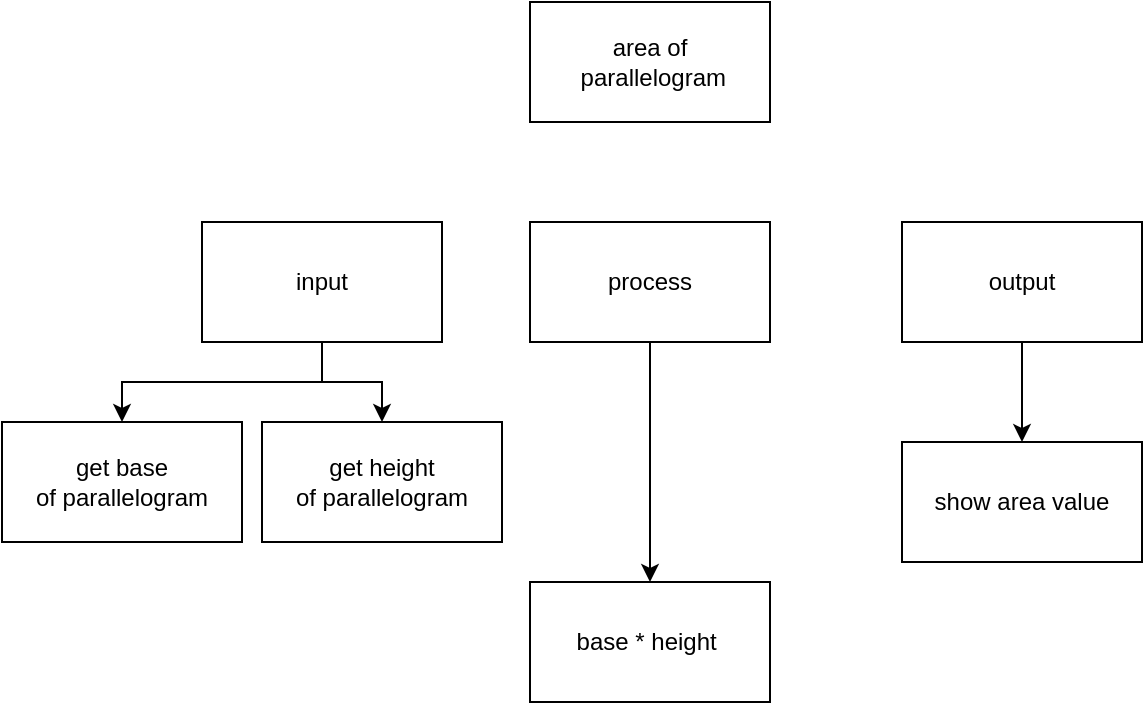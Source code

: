 <mxfile>
    <diagram id="mK13BezkGuQOa2te-tRB" name="Page-1">
        <mxGraphModel dx="1074" dy="741" grid="1" gridSize="10" guides="1" tooltips="1" connect="1" arrows="1" fold="1" page="1" pageScale="1" pageWidth="827" pageHeight="1169" math="0" shadow="0">
            <root>
                <mxCell id="0"/>
                <mxCell id="1" parent="0"/>
                <mxCell id="2" value="area of&lt;br&gt;&amp;nbsp;parallelogram" style="rounded=0;whiteSpace=wrap;html=1;" vertex="1" parent="1">
                    <mxGeometry x="354" y="80" width="120" height="60" as="geometry"/>
                </mxCell>
                <mxCell id="8" style="edgeStyle=orthogonalEdgeStyle;html=1;entryX=0.5;entryY=0;entryDx=0;entryDy=0;rounded=0;" edge="1" parent="1" source="3" target="6">
                    <mxGeometry relative="1" as="geometry"/>
                </mxCell>
                <mxCell id="9" style="edgeStyle=orthogonalEdgeStyle;rounded=0;html=1;" edge="1" parent="1" source="3" target="7">
                    <mxGeometry relative="1" as="geometry"/>
                </mxCell>
                <mxCell id="3" value="input" style="rounded=0;whiteSpace=wrap;html=1;" vertex="1" parent="1">
                    <mxGeometry x="190" y="190" width="120" height="60" as="geometry"/>
                </mxCell>
                <mxCell id="11" style="edgeStyle=orthogonalEdgeStyle;rounded=0;html=1;" edge="1" parent="1" source="4" target="10">
                    <mxGeometry relative="1" as="geometry"/>
                </mxCell>
                <mxCell id="4" value="process" style="rounded=0;whiteSpace=wrap;html=1;" vertex="1" parent="1">
                    <mxGeometry x="354" y="190" width="120" height="60" as="geometry"/>
                </mxCell>
                <mxCell id="13" style="edgeStyle=orthogonalEdgeStyle;rounded=0;html=1;" edge="1" parent="1" source="5" target="12">
                    <mxGeometry relative="1" as="geometry"/>
                </mxCell>
                <mxCell id="5" value="output" style="rounded=0;whiteSpace=wrap;html=1;" vertex="1" parent="1">
                    <mxGeometry x="540" y="190" width="120" height="60" as="geometry"/>
                </mxCell>
                <mxCell id="6" value="get base of&amp;nbsp;parallelogram" style="rounded=0;whiteSpace=wrap;html=1;" vertex="1" parent="1">
                    <mxGeometry x="90" y="290" width="120" height="60" as="geometry"/>
                </mxCell>
                <mxCell id="7" value="get height of&amp;nbsp;parallelogram" style="rounded=0;whiteSpace=wrap;html=1;" vertex="1" parent="1">
                    <mxGeometry x="220" y="290" width="120" height="60" as="geometry"/>
                </mxCell>
                <mxCell id="10" value="base * height&amp;nbsp;" style="rounded=0;whiteSpace=wrap;html=1;" vertex="1" parent="1">
                    <mxGeometry x="354" y="370" width="120" height="60" as="geometry"/>
                </mxCell>
                <mxCell id="12" value="show area value" style="rounded=0;whiteSpace=wrap;html=1;" vertex="1" parent="1">
                    <mxGeometry x="540" y="300" width="120" height="60" as="geometry"/>
                </mxCell>
            </root>
        </mxGraphModel>
    </diagram>
</mxfile>